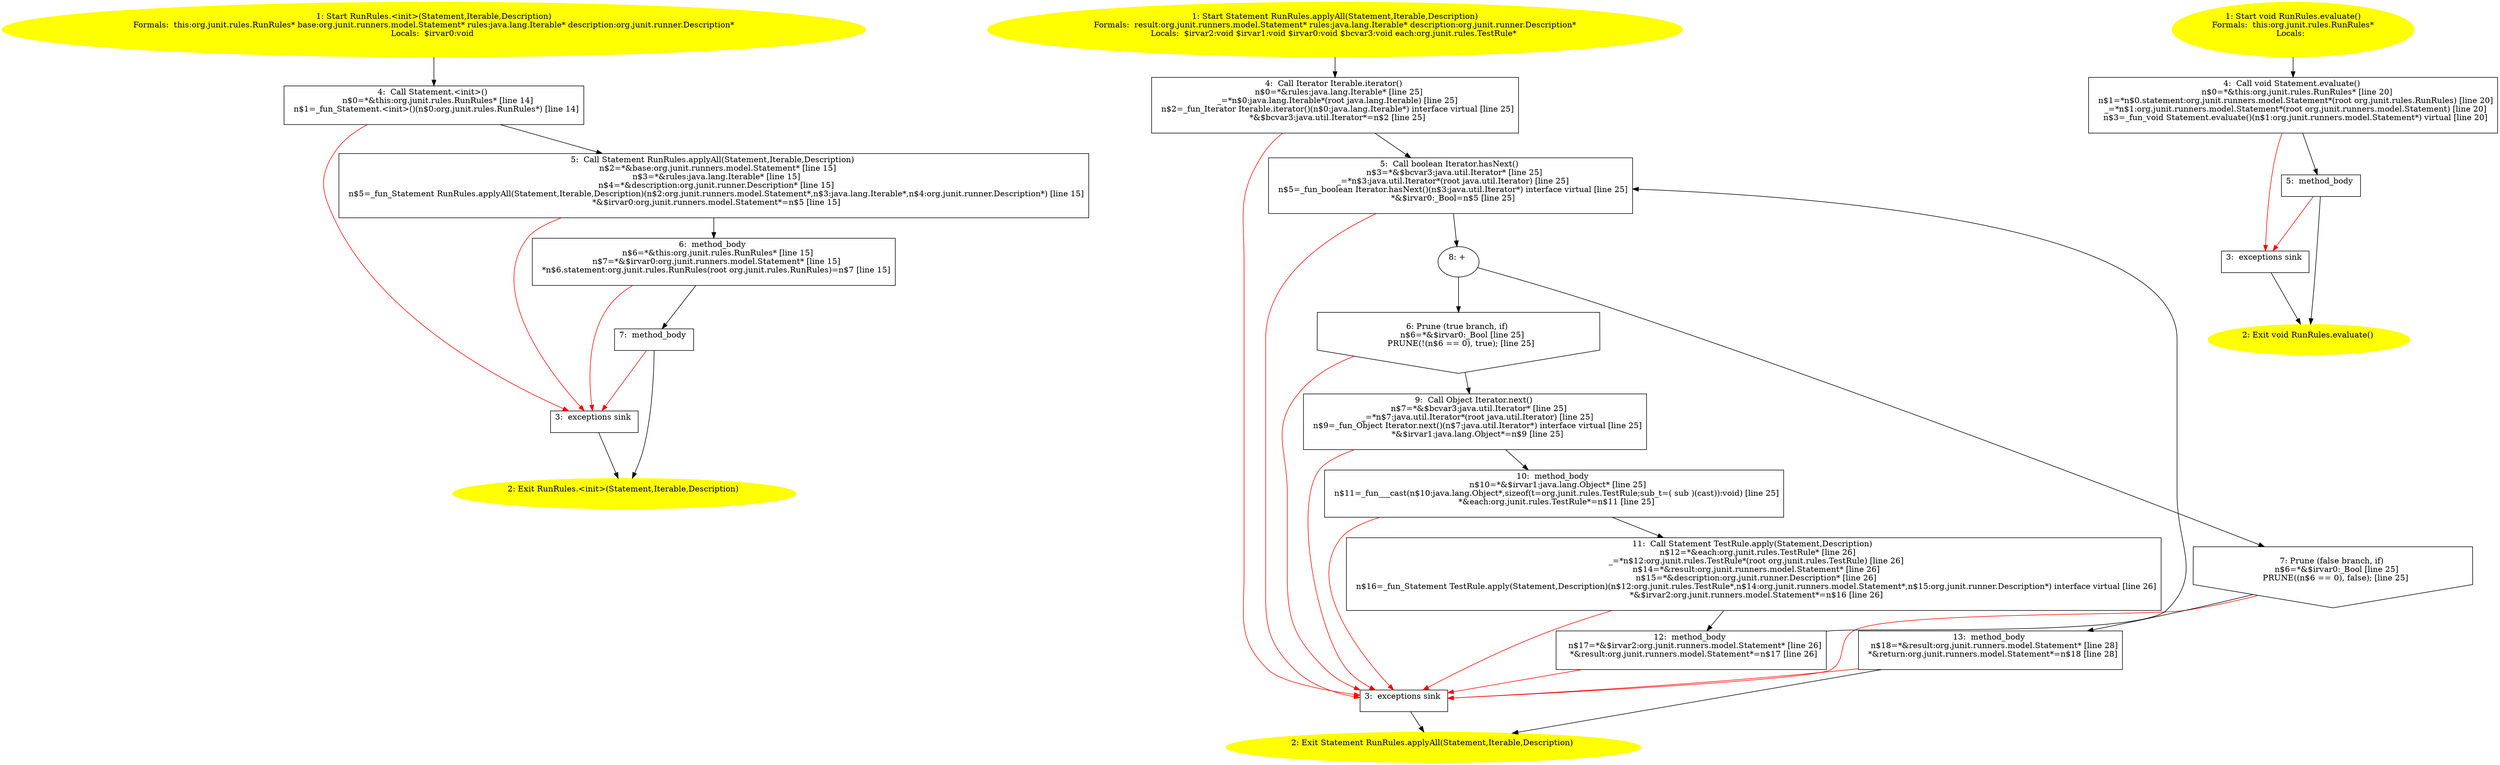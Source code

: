 /* @generated */
digraph cfg {
"org.junit.rules.RunRules.<init>(org.junit.runners.model.Statement,java.lang.Iterable,org.junit.runne.3e24d1d21059bb65047b5833d68c1547_1" [label="1: Start RunRules.<init>(Statement,Iterable,Description)\nFormals:  this:org.junit.rules.RunRules* base:org.junit.runners.model.Statement* rules:java.lang.Iterable* description:org.junit.runner.Description*\nLocals:  $irvar0:void \n  " color=yellow style=filled]
	

	 "org.junit.rules.RunRules.<init>(org.junit.runners.model.Statement,java.lang.Iterable,org.junit.runne.3e24d1d21059bb65047b5833d68c1547_1" -> "org.junit.rules.RunRules.<init>(org.junit.runners.model.Statement,java.lang.Iterable,org.junit.runne.3e24d1d21059bb65047b5833d68c1547_4" ;
"org.junit.rules.RunRules.<init>(org.junit.runners.model.Statement,java.lang.Iterable,org.junit.runne.3e24d1d21059bb65047b5833d68c1547_2" [label="2: Exit RunRules.<init>(Statement,Iterable,Description) \n  " color=yellow style=filled]
	

"org.junit.rules.RunRules.<init>(org.junit.runners.model.Statement,java.lang.Iterable,org.junit.runne.3e24d1d21059bb65047b5833d68c1547_3" [label="3:  exceptions sink \n  " shape="box"]
	

	 "org.junit.rules.RunRules.<init>(org.junit.runners.model.Statement,java.lang.Iterable,org.junit.runne.3e24d1d21059bb65047b5833d68c1547_3" -> "org.junit.rules.RunRules.<init>(org.junit.runners.model.Statement,java.lang.Iterable,org.junit.runne.3e24d1d21059bb65047b5833d68c1547_2" ;
"org.junit.rules.RunRules.<init>(org.junit.runners.model.Statement,java.lang.Iterable,org.junit.runne.3e24d1d21059bb65047b5833d68c1547_4" [label="4:  Call Statement.<init>() \n   n$0=*&this:org.junit.rules.RunRules* [line 14]\n  n$1=_fun_Statement.<init>()(n$0:org.junit.rules.RunRules*) [line 14]\n " shape="box"]
	

	 "org.junit.rules.RunRules.<init>(org.junit.runners.model.Statement,java.lang.Iterable,org.junit.runne.3e24d1d21059bb65047b5833d68c1547_4" -> "org.junit.rules.RunRules.<init>(org.junit.runners.model.Statement,java.lang.Iterable,org.junit.runne.3e24d1d21059bb65047b5833d68c1547_5" ;
	 "org.junit.rules.RunRules.<init>(org.junit.runners.model.Statement,java.lang.Iterable,org.junit.runne.3e24d1d21059bb65047b5833d68c1547_4" -> "org.junit.rules.RunRules.<init>(org.junit.runners.model.Statement,java.lang.Iterable,org.junit.runne.3e24d1d21059bb65047b5833d68c1547_3" [color="red" ];
"org.junit.rules.RunRules.<init>(org.junit.runners.model.Statement,java.lang.Iterable,org.junit.runne.3e24d1d21059bb65047b5833d68c1547_5" [label="5:  Call Statement RunRules.applyAll(Statement,Iterable,Description) \n   n$2=*&base:org.junit.runners.model.Statement* [line 15]\n  n$3=*&rules:java.lang.Iterable* [line 15]\n  n$4=*&description:org.junit.runner.Description* [line 15]\n  n$5=_fun_Statement RunRules.applyAll(Statement,Iterable,Description)(n$2:org.junit.runners.model.Statement*,n$3:java.lang.Iterable*,n$4:org.junit.runner.Description*) [line 15]\n  *&$irvar0:org.junit.runners.model.Statement*=n$5 [line 15]\n " shape="box"]
	

	 "org.junit.rules.RunRules.<init>(org.junit.runners.model.Statement,java.lang.Iterable,org.junit.runne.3e24d1d21059bb65047b5833d68c1547_5" -> "org.junit.rules.RunRules.<init>(org.junit.runners.model.Statement,java.lang.Iterable,org.junit.runne.3e24d1d21059bb65047b5833d68c1547_6" ;
	 "org.junit.rules.RunRules.<init>(org.junit.runners.model.Statement,java.lang.Iterable,org.junit.runne.3e24d1d21059bb65047b5833d68c1547_5" -> "org.junit.rules.RunRules.<init>(org.junit.runners.model.Statement,java.lang.Iterable,org.junit.runne.3e24d1d21059bb65047b5833d68c1547_3" [color="red" ];
"org.junit.rules.RunRules.<init>(org.junit.runners.model.Statement,java.lang.Iterable,org.junit.runne.3e24d1d21059bb65047b5833d68c1547_6" [label="6:  method_body \n   n$6=*&this:org.junit.rules.RunRules* [line 15]\n  n$7=*&$irvar0:org.junit.runners.model.Statement* [line 15]\n  *n$6.statement:org.junit.rules.RunRules(root org.junit.rules.RunRules)=n$7 [line 15]\n " shape="box"]
	

	 "org.junit.rules.RunRules.<init>(org.junit.runners.model.Statement,java.lang.Iterable,org.junit.runne.3e24d1d21059bb65047b5833d68c1547_6" -> "org.junit.rules.RunRules.<init>(org.junit.runners.model.Statement,java.lang.Iterable,org.junit.runne.3e24d1d21059bb65047b5833d68c1547_7" ;
	 "org.junit.rules.RunRules.<init>(org.junit.runners.model.Statement,java.lang.Iterable,org.junit.runne.3e24d1d21059bb65047b5833d68c1547_6" -> "org.junit.rules.RunRules.<init>(org.junit.runners.model.Statement,java.lang.Iterable,org.junit.runne.3e24d1d21059bb65047b5833d68c1547_3" [color="red" ];
"org.junit.rules.RunRules.<init>(org.junit.runners.model.Statement,java.lang.Iterable,org.junit.runne.3e24d1d21059bb65047b5833d68c1547_7" [label="7:  method_body \n  " shape="box"]
	

	 "org.junit.rules.RunRules.<init>(org.junit.runners.model.Statement,java.lang.Iterable,org.junit.runne.3e24d1d21059bb65047b5833d68c1547_7" -> "org.junit.rules.RunRules.<init>(org.junit.runners.model.Statement,java.lang.Iterable,org.junit.runne.3e24d1d21059bb65047b5833d68c1547_2" ;
	 "org.junit.rules.RunRules.<init>(org.junit.runners.model.Statement,java.lang.Iterable,org.junit.runne.3e24d1d21059bb65047b5833d68c1547_7" -> "org.junit.rules.RunRules.<init>(org.junit.runners.model.Statement,java.lang.Iterable,org.junit.runne.3e24d1d21059bb65047b5833d68c1547_3" [color="red" ];
"org.junit.rules.RunRules.applyAll(org.junit.runners.model.Statement,java.lang.Iterable,org.junit.run.6ed2101a88c46299617108ff13e26db6_1" [label="1: Start Statement RunRules.applyAll(Statement,Iterable,Description)\nFormals:  result:org.junit.runners.model.Statement* rules:java.lang.Iterable* description:org.junit.runner.Description*\nLocals:  $irvar2:void $irvar1:void $irvar0:void $bcvar3:void each:org.junit.rules.TestRule* \n  " color=yellow style=filled]
	

	 "org.junit.rules.RunRules.applyAll(org.junit.runners.model.Statement,java.lang.Iterable,org.junit.run.6ed2101a88c46299617108ff13e26db6_1" -> "org.junit.rules.RunRules.applyAll(org.junit.runners.model.Statement,java.lang.Iterable,org.junit.run.6ed2101a88c46299617108ff13e26db6_4" ;
"org.junit.rules.RunRules.applyAll(org.junit.runners.model.Statement,java.lang.Iterable,org.junit.run.6ed2101a88c46299617108ff13e26db6_2" [label="2: Exit Statement RunRules.applyAll(Statement,Iterable,Description) \n  " color=yellow style=filled]
	

"org.junit.rules.RunRules.applyAll(org.junit.runners.model.Statement,java.lang.Iterable,org.junit.run.6ed2101a88c46299617108ff13e26db6_3" [label="3:  exceptions sink \n  " shape="box"]
	

	 "org.junit.rules.RunRules.applyAll(org.junit.runners.model.Statement,java.lang.Iterable,org.junit.run.6ed2101a88c46299617108ff13e26db6_3" -> "org.junit.rules.RunRules.applyAll(org.junit.runners.model.Statement,java.lang.Iterable,org.junit.run.6ed2101a88c46299617108ff13e26db6_2" ;
"org.junit.rules.RunRules.applyAll(org.junit.runners.model.Statement,java.lang.Iterable,org.junit.run.6ed2101a88c46299617108ff13e26db6_4" [label="4:  Call Iterator Iterable.iterator() \n   n$0=*&rules:java.lang.Iterable* [line 25]\n  _=*n$0:java.lang.Iterable*(root java.lang.Iterable) [line 25]\n  n$2=_fun_Iterator Iterable.iterator()(n$0:java.lang.Iterable*) interface virtual [line 25]\n  *&$bcvar3:java.util.Iterator*=n$2 [line 25]\n " shape="box"]
	

	 "org.junit.rules.RunRules.applyAll(org.junit.runners.model.Statement,java.lang.Iterable,org.junit.run.6ed2101a88c46299617108ff13e26db6_4" -> "org.junit.rules.RunRules.applyAll(org.junit.runners.model.Statement,java.lang.Iterable,org.junit.run.6ed2101a88c46299617108ff13e26db6_5" ;
	 "org.junit.rules.RunRules.applyAll(org.junit.runners.model.Statement,java.lang.Iterable,org.junit.run.6ed2101a88c46299617108ff13e26db6_4" -> "org.junit.rules.RunRules.applyAll(org.junit.runners.model.Statement,java.lang.Iterable,org.junit.run.6ed2101a88c46299617108ff13e26db6_3" [color="red" ];
"org.junit.rules.RunRules.applyAll(org.junit.runners.model.Statement,java.lang.Iterable,org.junit.run.6ed2101a88c46299617108ff13e26db6_5" [label="5:  Call boolean Iterator.hasNext() \n   n$3=*&$bcvar3:java.util.Iterator* [line 25]\n  _=*n$3:java.util.Iterator*(root java.util.Iterator) [line 25]\n  n$5=_fun_boolean Iterator.hasNext()(n$3:java.util.Iterator*) interface virtual [line 25]\n  *&$irvar0:_Bool=n$5 [line 25]\n " shape="box"]
	

	 "org.junit.rules.RunRules.applyAll(org.junit.runners.model.Statement,java.lang.Iterable,org.junit.run.6ed2101a88c46299617108ff13e26db6_5" -> "org.junit.rules.RunRules.applyAll(org.junit.runners.model.Statement,java.lang.Iterable,org.junit.run.6ed2101a88c46299617108ff13e26db6_8" ;
	 "org.junit.rules.RunRules.applyAll(org.junit.runners.model.Statement,java.lang.Iterable,org.junit.run.6ed2101a88c46299617108ff13e26db6_5" -> "org.junit.rules.RunRules.applyAll(org.junit.runners.model.Statement,java.lang.Iterable,org.junit.run.6ed2101a88c46299617108ff13e26db6_3" [color="red" ];
"org.junit.rules.RunRules.applyAll(org.junit.runners.model.Statement,java.lang.Iterable,org.junit.run.6ed2101a88c46299617108ff13e26db6_6" [label="6: Prune (true branch, if) \n   n$6=*&$irvar0:_Bool [line 25]\n  PRUNE(!(n$6 == 0), true); [line 25]\n " shape="invhouse"]
	

	 "org.junit.rules.RunRules.applyAll(org.junit.runners.model.Statement,java.lang.Iterable,org.junit.run.6ed2101a88c46299617108ff13e26db6_6" -> "org.junit.rules.RunRules.applyAll(org.junit.runners.model.Statement,java.lang.Iterable,org.junit.run.6ed2101a88c46299617108ff13e26db6_9" ;
	 "org.junit.rules.RunRules.applyAll(org.junit.runners.model.Statement,java.lang.Iterable,org.junit.run.6ed2101a88c46299617108ff13e26db6_6" -> "org.junit.rules.RunRules.applyAll(org.junit.runners.model.Statement,java.lang.Iterable,org.junit.run.6ed2101a88c46299617108ff13e26db6_3" [color="red" ];
"org.junit.rules.RunRules.applyAll(org.junit.runners.model.Statement,java.lang.Iterable,org.junit.run.6ed2101a88c46299617108ff13e26db6_7" [label="7: Prune (false branch, if) \n   n$6=*&$irvar0:_Bool [line 25]\n  PRUNE((n$6 == 0), false); [line 25]\n " shape="invhouse"]
	

	 "org.junit.rules.RunRules.applyAll(org.junit.runners.model.Statement,java.lang.Iterable,org.junit.run.6ed2101a88c46299617108ff13e26db6_7" -> "org.junit.rules.RunRules.applyAll(org.junit.runners.model.Statement,java.lang.Iterable,org.junit.run.6ed2101a88c46299617108ff13e26db6_13" ;
	 "org.junit.rules.RunRules.applyAll(org.junit.runners.model.Statement,java.lang.Iterable,org.junit.run.6ed2101a88c46299617108ff13e26db6_7" -> "org.junit.rules.RunRules.applyAll(org.junit.runners.model.Statement,java.lang.Iterable,org.junit.run.6ed2101a88c46299617108ff13e26db6_3" [color="red" ];
"org.junit.rules.RunRules.applyAll(org.junit.runners.model.Statement,java.lang.Iterable,org.junit.run.6ed2101a88c46299617108ff13e26db6_8" [label="8: + \n  " ]
	

	 "org.junit.rules.RunRules.applyAll(org.junit.runners.model.Statement,java.lang.Iterable,org.junit.run.6ed2101a88c46299617108ff13e26db6_8" -> "org.junit.rules.RunRules.applyAll(org.junit.runners.model.Statement,java.lang.Iterable,org.junit.run.6ed2101a88c46299617108ff13e26db6_6" ;
	 "org.junit.rules.RunRules.applyAll(org.junit.runners.model.Statement,java.lang.Iterable,org.junit.run.6ed2101a88c46299617108ff13e26db6_8" -> "org.junit.rules.RunRules.applyAll(org.junit.runners.model.Statement,java.lang.Iterable,org.junit.run.6ed2101a88c46299617108ff13e26db6_7" ;
"org.junit.rules.RunRules.applyAll(org.junit.runners.model.Statement,java.lang.Iterable,org.junit.run.6ed2101a88c46299617108ff13e26db6_9" [label="9:  Call Object Iterator.next() \n   n$7=*&$bcvar3:java.util.Iterator* [line 25]\n  _=*n$7:java.util.Iterator*(root java.util.Iterator) [line 25]\n  n$9=_fun_Object Iterator.next()(n$7:java.util.Iterator*) interface virtual [line 25]\n  *&$irvar1:java.lang.Object*=n$9 [line 25]\n " shape="box"]
	

	 "org.junit.rules.RunRules.applyAll(org.junit.runners.model.Statement,java.lang.Iterable,org.junit.run.6ed2101a88c46299617108ff13e26db6_9" -> "org.junit.rules.RunRules.applyAll(org.junit.runners.model.Statement,java.lang.Iterable,org.junit.run.6ed2101a88c46299617108ff13e26db6_10" ;
	 "org.junit.rules.RunRules.applyAll(org.junit.runners.model.Statement,java.lang.Iterable,org.junit.run.6ed2101a88c46299617108ff13e26db6_9" -> "org.junit.rules.RunRules.applyAll(org.junit.runners.model.Statement,java.lang.Iterable,org.junit.run.6ed2101a88c46299617108ff13e26db6_3" [color="red" ];
"org.junit.rules.RunRules.applyAll(org.junit.runners.model.Statement,java.lang.Iterable,org.junit.run.6ed2101a88c46299617108ff13e26db6_10" [label="10:  method_body \n   n$10=*&$irvar1:java.lang.Object* [line 25]\n  n$11=_fun___cast(n$10:java.lang.Object*,sizeof(t=org.junit.rules.TestRule;sub_t=( sub )(cast)):void) [line 25]\n  *&each:org.junit.rules.TestRule*=n$11 [line 25]\n " shape="box"]
	

	 "org.junit.rules.RunRules.applyAll(org.junit.runners.model.Statement,java.lang.Iterable,org.junit.run.6ed2101a88c46299617108ff13e26db6_10" -> "org.junit.rules.RunRules.applyAll(org.junit.runners.model.Statement,java.lang.Iterable,org.junit.run.6ed2101a88c46299617108ff13e26db6_11" ;
	 "org.junit.rules.RunRules.applyAll(org.junit.runners.model.Statement,java.lang.Iterable,org.junit.run.6ed2101a88c46299617108ff13e26db6_10" -> "org.junit.rules.RunRules.applyAll(org.junit.runners.model.Statement,java.lang.Iterable,org.junit.run.6ed2101a88c46299617108ff13e26db6_3" [color="red" ];
"org.junit.rules.RunRules.applyAll(org.junit.runners.model.Statement,java.lang.Iterable,org.junit.run.6ed2101a88c46299617108ff13e26db6_11" [label="11:  Call Statement TestRule.apply(Statement,Description) \n   n$12=*&each:org.junit.rules.TestRule* [line 26]\n  _=*n$12:org.junit.rules.TestRule*(root org.junit.rules.TestRule) [line 26]\n  n$14=*&result:org.junit.runners.model.Statement* [line 26]\n  n$15=*&description:org.junit.runner.Description* [line 26]\n  n$16=_fun_Statement TestRule.apply(Statement,Description)(n$12:org.junit.rules.TestRule*,n$14:org.junit.runners.model.Statement*,n$15:org.junit.runner.Description*) interface virtual [line 26]\n  *&$irvar2:org.junit.runners.model.Statement*=n$16 [line 26]\n " shape="box"]
	

	 "org.junit.rules.RunRules.applyAll(org.junit.runners.model.Statement,java.lang.Iterable,org.junit.run.6ed2101a88c46299617108ff13e26db6_11" -> "org.junit.rules.RunRules.applyAll(org.junit.runners.model.Statement,java.lang.Iterable,org.junit.run.6ed2101a88c46299617108ff13e26db6_12" ;
	 "org.junit.rules.RunRules.applyAll(org.junit.runners.model.Statement,java.lang.Iterable,org.junit.run.6ed2101a88c46299617108ff13e26db6_11" -> "org.junit.rules.RunRules.applyAll(org.junit.runners.model.Statement,java.lang.Iterable,org.junit.run.6ed2101a88c46299617108ff13e26db6_3" [color="red" ];
"org.junit.rules.RunRules.applyAll(org.junit.runners.model.Statement,java.lang.Iterable,org.junit.run.6ed2101a88c46299617108ff13e26db6_12" [label="12:  method_body \n   n$17=*&$irvar2:org.junit.runners.model.Statement* [line 26]\n  *&result:org.junit.runners.model.Statement*=n$17 [line 26]\n " shape="box"]
	

	 "org.junit.rules.RunRules.applyAll(org.junit.runners.model.Statement,java.lang.Iterable,org.junit.run.6ed2101a88c46299617108ff13e26db6_12" -> "org.junit.rules.RunRules.applyAll(org.junit.runners.model.Statement,java.lang.Iterable,org.junit.run.6ed2101a88c46299617108ff13e26db6_5" ;
	 "org.junit.rules.RunRules.applyAll(org.junit.runners.model.Statement,java.lang.Iterable,org.junit.run.6ed2101a88c46299617108ff13e26db6_12" -> "org.junit.rules.RunRules.applyAll(org.junit.runners.model.Statement,java.lang.Iterable,org.junit.run.6ed2101a88c46299617108ff13e26db6_3" [color="red" ];
"org.junit.rules.RunRules.applyAll(org.junit.runners.model.Statement,java.lang.Iterable,org.junit.run.6ed2101a88c46299617108ff13e26db6_13" [label="13:  method_body \n   n$18=*&result:org.junit.runners.model.Statement* [line 28]\n  *&return:org.junit.runners.model.Statement*=n$18 [line 28]\n " shape="box"]
	

	 "org.junit.rules.RunRules.applyAll(org.junit.runners.model.Statement,java.lang.Iterable,org.junit.run.6ed2101a88c46299617108ff13e26db6_13" -> "org.junit.rules.RunRules.applyAll(org.junit.runners.model.Statement,java.lang.Iterable,org.junit.run.6ed2101a88c46299617108ff13e26db6_2" ;
	 "org.junit.rules.RunRules.applyAll(org.junit.runners.model.Statement,java.lang.Iterable,org.junit.run.6ed2101a88c46299617108ff13e26db6_13" -> "org.junit.rules.RunRules.applyAll(org.junit.runners.model.Statement,java.lang.Iterable,org.junit.run.6ed2101a88c46299617108ff13e26db6_3" [color="red" ];
"org.junit.rules.RunRules.evaluate():void.fc15b31655c79833a9a3d0aa9173cc6e_1" [label="1: Start void RunRules.evaluate()\nFormals:  this:org.junit.rules.RunRules*\nLocals:  \n  " color=yellow style=filled]
	

	 "org.junit.rules.RunRules.evaluate():void.fc15b31655c79833a9a3d0aa9173cc6e_1" -> "org.junit.rules.RunRules.evaluate():void.fc15b31655c79833a9a3d0aa9173cc6e_4" ;
"org.junit.rules.RunRules.evaluate():void.fc15b31655c79833a9a3d0aa9173cc6e_2" [label="2: Exit void RunRules.evaluate() \n  " color=yellow style=filled]
	

"org.junit.rules.RunRules.evaluate():void.fc15b31655c79833a9a3d0aa9173cc6e_3" [label="3:  exceptions sink \n  " shape="box"]
	

	 "org.junit.rules.RunRules.evaluate():void.fc15b31655c79833a9a3d0aa9173cc6e_3" -> "org.junit.rules.RunRules.evaluate():void.fc15b31655c79833a9a3d0aa9173cc6e_2" ;
"org.junit.rules.RunRules.evaluate():void.fc15b31655c79833a9a3d0aa9173cc6e_4" [label="4:  Call void Statement.evaluate() \n   n$0=*&this:org.junit.rules.RunRules* [line 20]\n  n$1=*n$0.statement:org.junit.runners.model.Statement*(root org.junit.rules.RunRules) [line 20]\n  _=*n$1:org.junit.runners.model.Statement*(root org.junit.runners.model.Statement) [line 20]\n  n$3=_fun_void Statement.evaluate()(n$1:org.junit.runners.model.Statement*) virtual [line 20]\n " shape="box"]
	

	 "org.junit.rules.RunRules.evaluate():void.fc15b31655c79833a9a3d0aa9173cc6e_4" -> "org.junit.rules.RunRules.evaluate():void.fc15b31655c79833a9a3d0aa9173cc6e_5" ;
	 "org.junit.rules.RunRules.evaluate():void.fc15b31655c79833a9a3d0aa9173cc6e_4" -> "org.junit.rules.RunRules.evaluate():void.fc15b31655c79833a9a3d0aa9173cc6e_3" [color="red" ];
"org.junit.rules.RunRules.evaluate():void.fc15b31655c79833a9a3d0aa9173cc6e_5" [label="5:  method_body \n  " shape="box"]
	

	 "org.junit.rules.RunRules.evaluate():void.fc15b31655c79833a9a3d0aa9173cc6e_5" -> "org.junit.rules.RunRules.evaluate():void.fc15b31655c79833a9a3d0aa9173cc6e_2" ;
	 "org.junit.rules.RunRules.evaluate():void.fc15b31655c79833a9a3d0aa9173cc6e_5" -> "org.junit.rules.RunRules.evaluate():void.fc15b31655c79833a9a3d0aa9173cc6e_3" [color="red" ];
}
